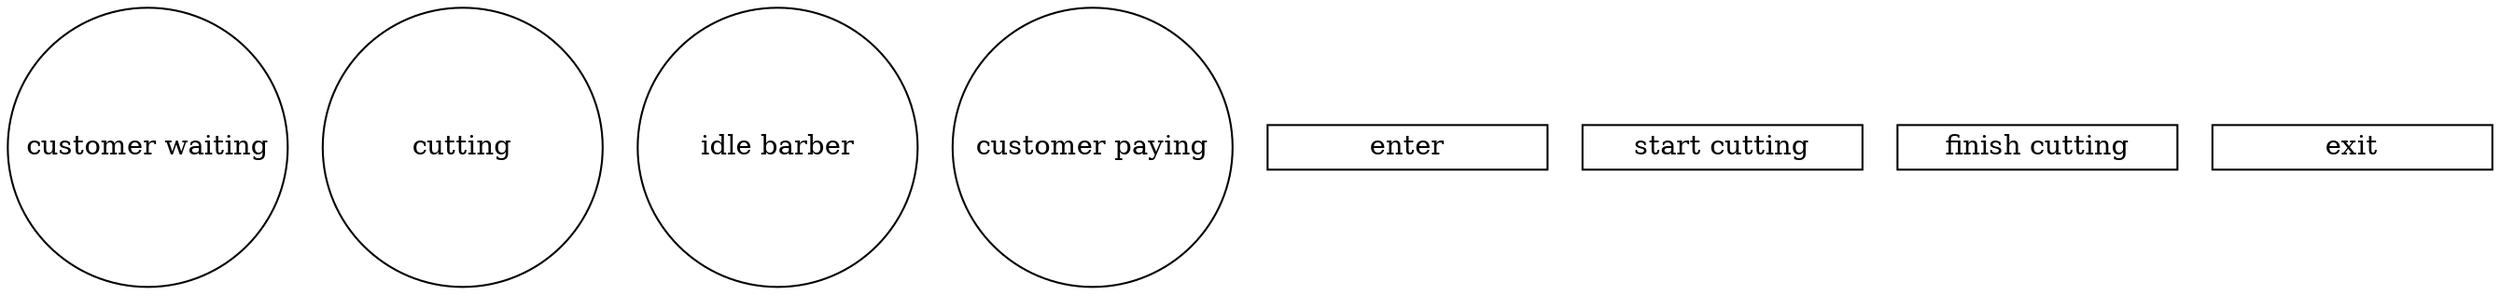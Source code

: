 digraph cellSecretion {

    subgraph place {
        graph [shape=circle,color=gray];
        node [shape=circle,fixedsize=true,width=2];
        "customer waiting";
        cutting;
        "idle barber";
        "customer paying";
    }

    subgraph transitions {
        node [shape=rect,height=0.2,width=2];
        enter;
        "start cutting";
        "finish cutting";
        exit;
    }

}
